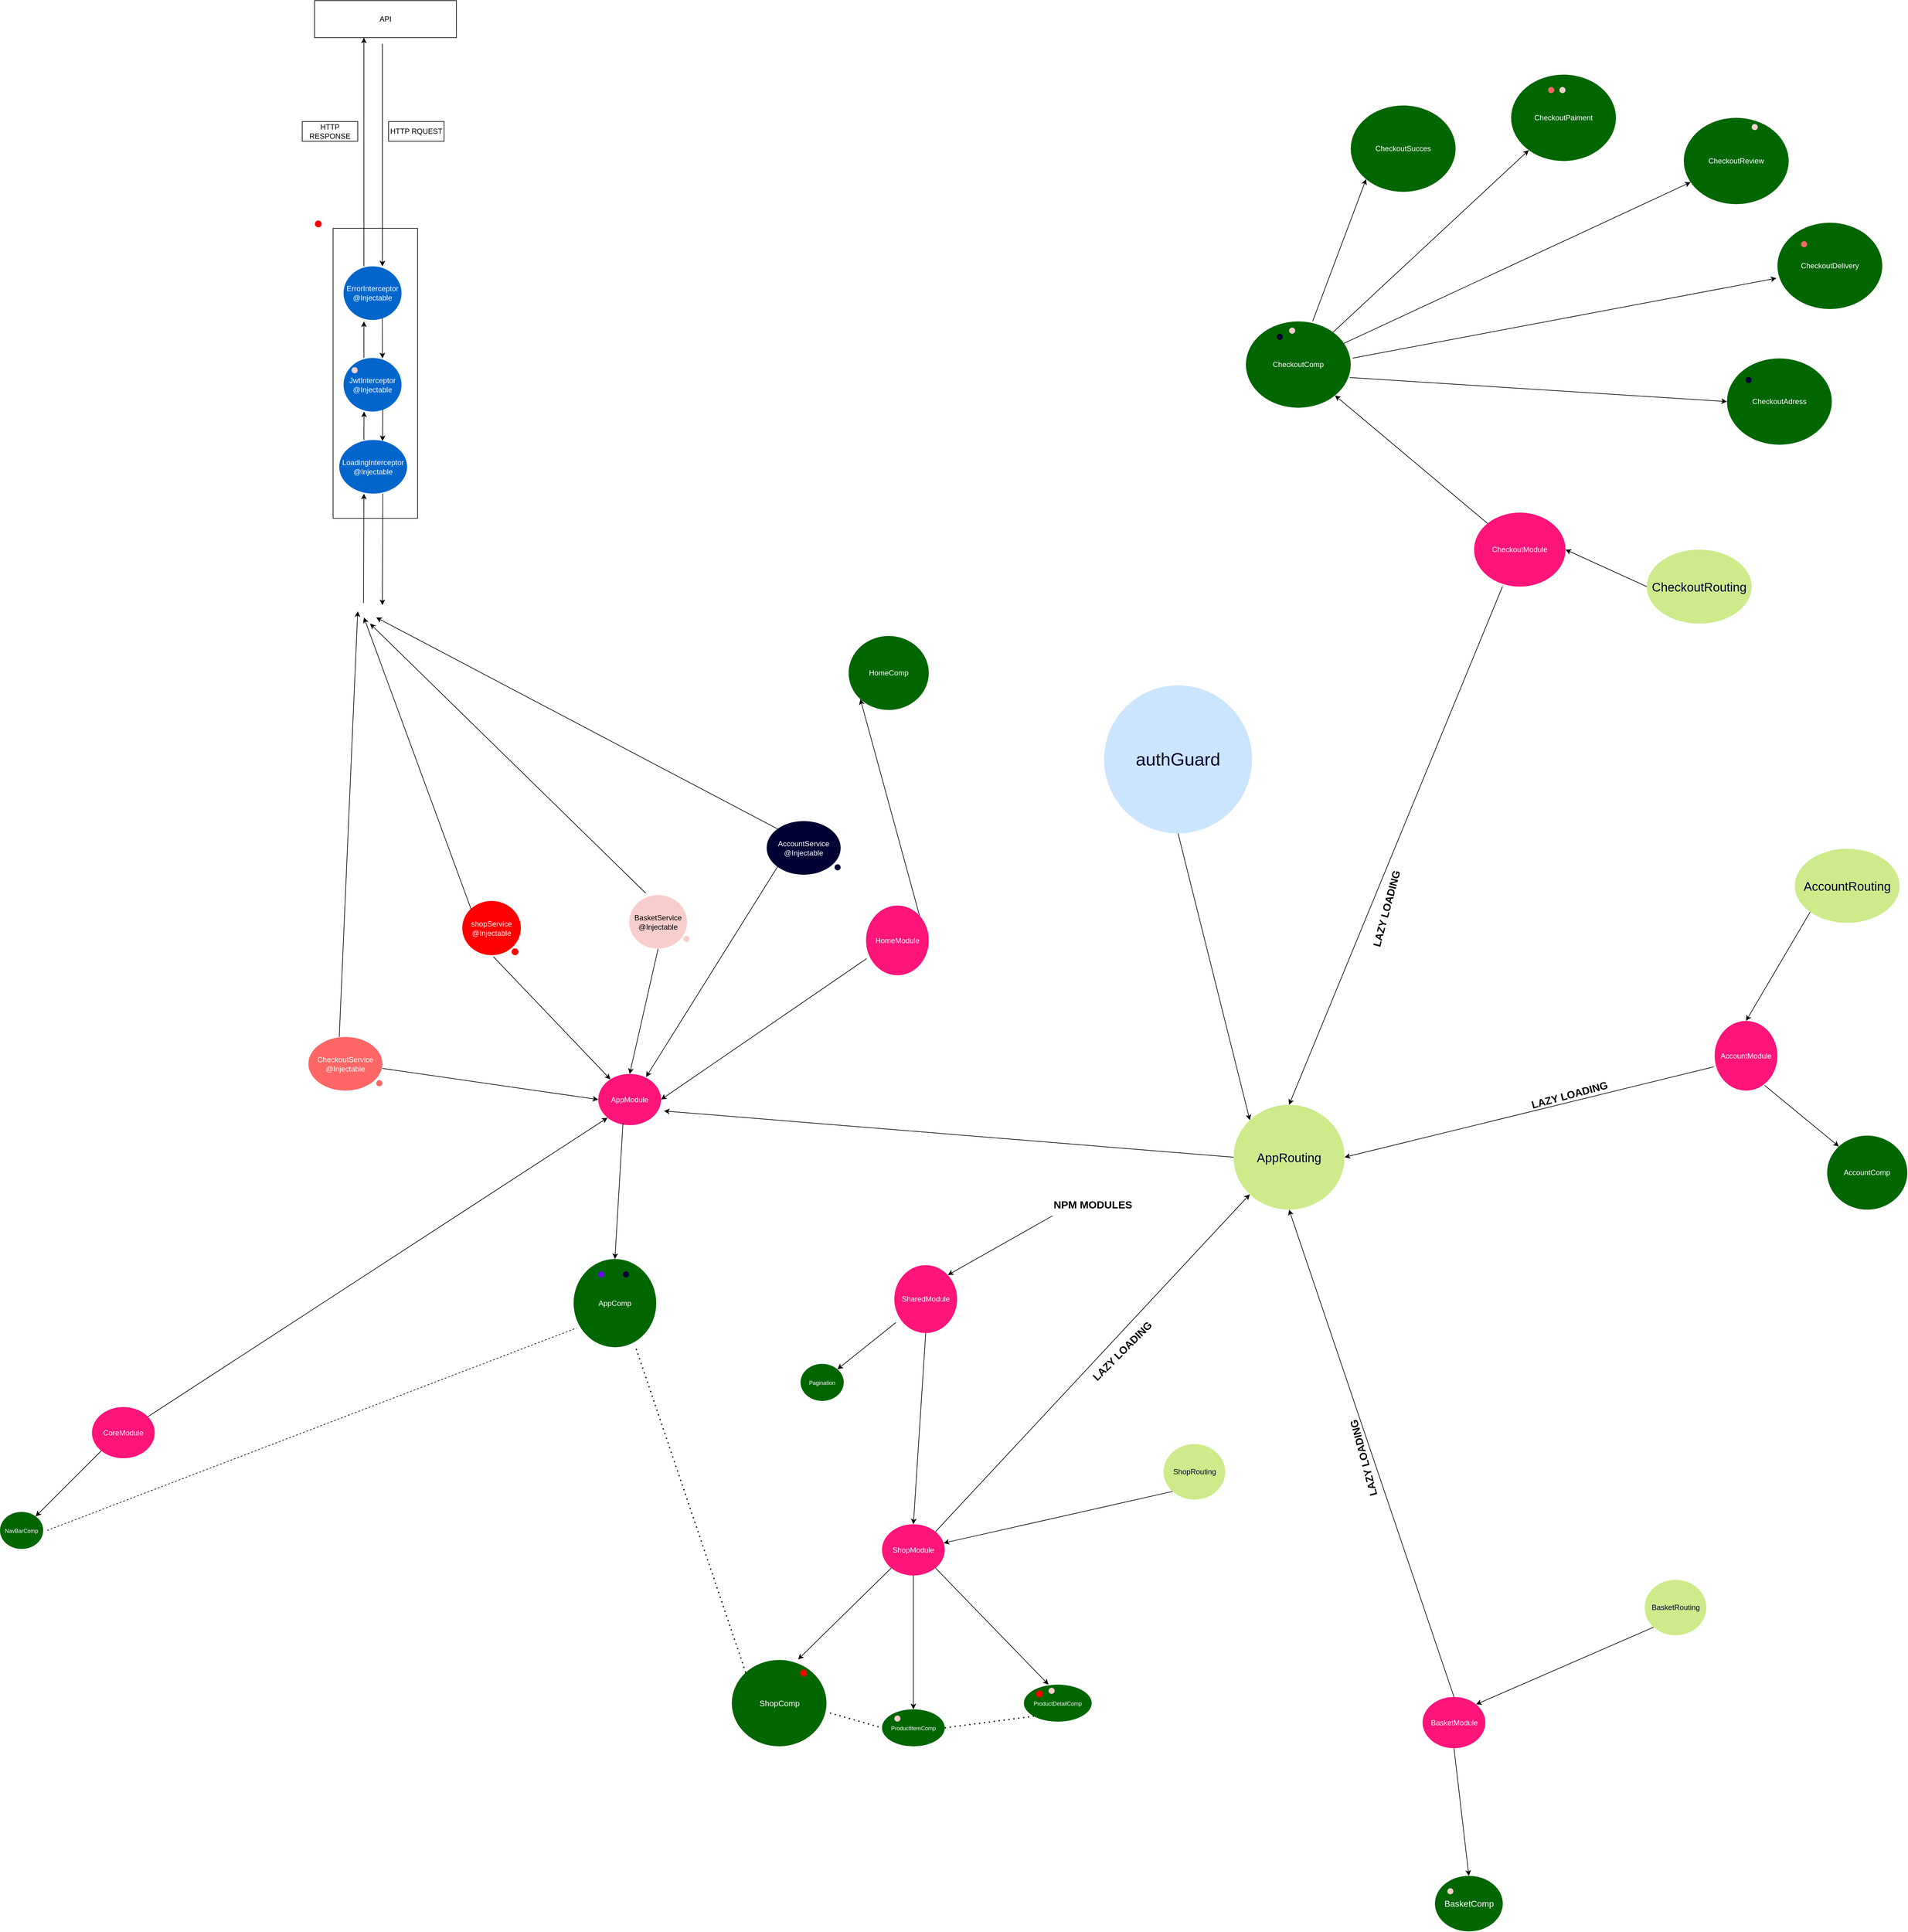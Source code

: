 <mxfile version="21.6.1" type="device">
  <diagram name="Page-1" id="SDdgka3PywcGcHc0HapG">
    <mxGraphModel dx="1562" dy="3335" grid="1" gridSize="10" guides="1" tooltips="1" connect="1" arrows="1" fold="1" page="1" pageScale="1" pageWidth="3300" pageHeight="2339" math="0" shadow="0">
      <root>
        <mxCell id="0" />
        <mxCell id="1" parent="0" />
        <mxCell id="ygaznnOEHfR-HtzNeFVF-93" value="" style="rounded=0;whiteSpace=wrap;html=1;" parent="1" vertex="1">
          <mxGeometry x="610" y="-1660.8" width="137" height="470" as="geometry" />
        </mxCell>
        <mxCell id="ygaznnOEHfR-HtzNeFVF-89" value="&lt;font color=&quot;#ffffff&quot;&gt;JwtInterceptor&lt;br&gt;@Injectable&lt;/font&gt;" style="ellipse;whiteSpace=wrap;html=1;fillColor=#0066CC;strokeColor=none;gradientColor=none;" parent="1" vertex="1">
          <mxGeometry x="627" y="-1450.8" width="94" height="87" as="geometry" />
        </mxCell>
        <mxCell id="ygaznnOEHfR-HtzNeFVF-91" value="&lt;font color=&quot;#ffffff&quot;&gt;LoadingInterceptor&lt;br&gt;@Injectable&lt;/font&gt;" style="ellipse;whiteSpace=wrap;html=1;fillColor=#0066CC;strokeColor=none;gradientColor=none;" parent="1" vertex="1">
          <mxGeometry x="620" y="-1317.8" width="110" height="87" as="geometry" />
        </mxCell>
        <mxCell id="ygaznnOEHfR-HtzNeFVF-92" value="&lt;font color=&quot;#ffffff&quot;&gt;ErrorInterceptor&lt;br&gt;@Injectable&lt;/font&gt;" style="ellipse;whiteSpace=wrap;html=1;fillColor=#0066CC;strokeColor=none;gradientColor=none;" parent="1" vertex="1">
          <mxGeometry x="627" y="-1599.3" width="94" height="87" as="geometry" />
        </mxCell>
        <mxCell id="ygaznnOEHfR-HtzNeFVF-96" value="" style="ellipse;whiteSpace=wrap;html=1;fillColor=#FF0000;strokeColor=#FF0000;gradientColor=none;" parent="1" vertex="1">
          <mxGeometry x="581" y="-1673" width="10" height="10" as="geometry" />
        </mxCell>
        <mxCell id="ygaznnOEHfR-HtzNeFVF-97" value="" style="ellipse;whiteSpace=wrap;html=1;fillColor=#f8cecc;strokeColor=none;" parent="1" vertex="1">
          <mxGeometry x="640" y="-1435.8" width="10" height="10" as="geometry" />
        </mxCell>
        <mxCell id="ygaznnOEHfR-HtzNeFVF-117" value="" style="endArrow=classic;html=1;rounded=0;" parent="1" edge="1">
          <mxGeometry width="50" height="50" relative="1" as="geometry">
            <mxPoint x="690" y="-1960" as="sourcePoint" />
            <mxPoint x="690" y="-1599.3" as="targetPoint" />
          </mxGeometry>
        </mxCell>
        <mxCell id="ygaznnOEHfR-HtzNeFVF-118" value="" style="endArrow=classic;html=1;rounded=0;" parent="1" edge="1">
          <mxGeometry width="50" height="50" relative="1" as="geometry">
            <mxPoint x="660" y="-1599.3" as="sourcePoint" />
            <mxPoint x="660" y="-1970" as="targetPoint" />
          </mxGeometry>
        </mxCell>
        <mxCell id="ygaznnOEHfR-HtzNeFVF-119" value="" style="endArrow=classic;html=1;rounded=0;exitX=0.699;exitY=0.957;exitDx=0;exitDy=0;exitPerimeter=0;" parent="1" edge="1">
          <mxGeometry width="50" height="50" relative="1" as="geometry">
            <mxPoint x="689.706" y="-1516.041" as="sourcePoint" />
            <mxPoint x="690" y="-1450" as="targetPoint" />
          </mxGeometry>
        </mxCell>
        <mxCell id="ygaznnOEHfR-HtzNeFVF-120" value="" style="endArrow=classic;html=1;rounded=0;exitX=0.677;exitY=0.944;exitDx=0;exitDy=0;exitPerimeter=0;" parent="1" source="ygaznnOEHfR-HtzNeFVF-89" edge="1">
          <mxGeometry width="50" height="50" relative="1" as="geometry">
            <mxPoint x="690" y="-1360" as="sourcePoint" />
            <mxPoint x="690.29" y="-1315.96" as="targetPoint" />
          </mxGeometry>
        </mxCell>
        <mxCell id="ygaznnOEHfR-HtzNeFVF-121" value="" style="endArrow=classic;html=1;rounded=0;exitX=0.677;exitY=0.944;exitDx=0;exitDy=0;exitPerimeter=0;entryX=0.565;entryY=0;entryDx=0;entryDy=0;entryPerimeter=0;" parent="1" edge="1">
          <mxGeometry width="50" height="50" relative="1" as="geometry">
            <mxPoint x="690.71" y="-1230.8" as="sourcePoint" />
            <mxPoint x="689.95" y="-1050" as="targetPoint" />
          </mxGeometry>
        </mxCell>
        <mxCell id="ygaznnOEHfR-HtzNeFVF-122" value="" style="endArrow=classic;html=1;rounded=0;" parent="1" edge="1">
          <mxGeometry width="50" height="50" relative="1" as="geometry">
            <mxPoint x="660" y="-1317.8" as="sourcePoint" />
            <mxPoint x="660.29" y="-1363.76" as="targetPoint" />
            <Array as="points">
              <mxPoint x="660" y="-1337.8" />
            </Array>
          </mxGeometry>
        </mxCell>
        <mxCell id="ygaznnOEHfR-HtzNeFVF-123" value="" style="endArrow=classic;html=1;rounded=0;entryX=0.365;entryY=0.321;entryDx=0;entryDy=0;entryPerimeter=0;" parent="1" target="ygaznnOEHfR-HtzNeFVF-93" edge="1">
          <mxGeometry width="50" height="50" relative="1" as="geometry">
            <mxPoint x="660" y="-1450.8" as="sourcePoint" />
            <mxPoint x="660" y="-1478.56" as="targetPoint" />
          </mxGeometry>
        </mxCell>
        <mxCell id="ygaznnOEHfR-HtzNeFVF-124" value="" style="endArrow=classic;html=1;rounded=0;exitX=0.432;exitY=-0.056;exitDx=0;exitDy=0;exitPerimeter=0;" parent="1" edge="1">
          <mxGeometry width="50" height="50" relative="1" as="geometry">
            <mxPoint x="659.36" y="-1053.36" as="sourcePoint" />
            <mxPoint x="660" y="-1230.8" as="targetPoint" />
            <Array as="points">
              <mxPoint x="660" y="-1230.64" />
            </Array>
          </mxGeometry>
        </mxCell>
        <mxCell id="ygaznnOEHfR-HtzNeFVF-129" value="HTTP RQUEST" style="rounded=0;whiteSpace=wrap;html=1;rotation=0;" parent="1" vertex="1">
          <mxGeometry x="700" y="-1834" width="90" height="32" as="geometry" />
        </mxCell>
        <mxCell id="ygaznnOEHfR-HtzNeFVF-130" value="HTTP RESPONSE" style="rounded=0;whiteSpace=wrap;html=1;rotation=0;" parent="1" vertex="1">
          <mxGeometry x="560" y="-1834" width="90" height="32" as="geometry" />
        </mxCell>
        <mxCell id="DbbGgFG4due0TOQ9oqKJ-16" value="&lt;font color=&quot;#ffffff&quot; style=&quot;&quot;&gt;&lt;font style=&quot;font-size: 13px;&quot;&gt;ShopComp&lt;/font&gt;&lt;br&gt;&lt;/font&gt;" style="ellipse;whiteSpace=wrap;html=1;gradientColor=none;fillColor=#006600;strokeColor=none;" vertex="1" parent="1">
          <mxGeometry x="1256.5" y="660" width="153.5" height="140" as="geometry" />
        </mxCell>
        <mxCell id="ygaznnOEHfR-HtzNeFVF-19" value="&lt;font color=&quot;#ffffff&quot;&gt;AppModule&lt;/font&gt;" style="ellipse;whiteSpace=wrap;html=1;gradientColor=none;fillColor=#FF147A;strokeColor=none;" parent="1" vertex="1">
          <mxGeometry x="1040" y="-290" width="101.78" height="83" as="geometry" />
        </mxCell>
        <mxCell id="DbbGgFG4due0TOQ9oqKJ-1" value="&lt;font color=&quot;#ffffff&quot;&gt;CoreModule&lt;/font&gt;" style="ellipse;whiteSpace=wrap;html=1;gradientColor=none;fillColor=#FF147A;strokeColor=none;" vertex="1" parent="1">
          <mxGeometry x="219.11" y="250" width="101.78" height="83" as="geometry" />
        </mxCell>
        <mxCell id="DbbGgFG4due0TOQ9oqKJ-2" value="&lt;font color=&quot;#ffffff&quot;&gt;ShopModule&lt;/font&gt;" style="ellipse;whiteSpace=wrap;html=1;gradientColor=none;fillColor=#FF147A;strokeColor=none;" vertex="1" parent="1">
          <mxGeometry x="1500" y="440" width="101.78" height="83" as="geometry" />
        </mxCell>
        <mxCell id="DbbGgFG4due0TOQ9oqKJ-7" value="&lt;font color=&quot;#ffffff&quot; style=&quot;&quot;&gt;&lt;font style=&quot;font-size: 9px;&quot;&gt;NavBarComp&lt;/font&gt;&lt;br&gt;&lt;/font&gt;" style="ellipse;whiteSpace=wrap;html=1;gradientColor=none;fillColor=#006600;strokeColor=none;" vertex="1" parent="1">
          <mxGeometry x="70" y="420" width="70" height="60" as="geometry" />
        </mxCell>
        <mxCell id="DbbGgFG4due0TOQ9oqKJ-8" value="" style="endArrow=classic;html=1;rounded=0;exitX=0;exitY=1;exitDx=0;exitDy=0;" edge="1" parent="1" source="DbbGgFG4due0TOQ9oqKJ-1" target="DbbGgFG4due0TOQ9oqKJ-7">
          <mxGeometry width="50" height="50" relative="1" as="geometry">
            <mxPoint x="230" y="470" as="sourcePoint" />
            <mxPoint x="280" y="420" as="targetPoint" />
          </mxGeometry>
        </mxCell>
        <mxCell id="DbbGgFG4due0TOQ9oqKJ-9" value="" style="endArrow=classic;html=1;rounded=0;entryX=0;entryY=1;entryDx=0;entryDy=0;" edge="1" parent="1" source="DbbGgFG4due0TOQ9oqKJ-1" target="ygaznnOEHfR-HtzNeFVF-19">
          <mxGeometry width="50" height="50" relative="1" as="geometry">
            <mxPoint x="580" y="-40" as="sourcePoint" />
            <mxPoint x="530" y="10" as="targetPoint" />
          </mxGeometry>
        </mxCell>
        <mxCell id="DbbGgFG4due0TOQ9oqKJ-10" value="&lt;font color=&quot;#ffffff&quot;&gt;shopService&lt;br&gt;@Injectable&lt;/font&gt;" style="ellipse;whiteSpace=wrap;html=1;fillColor=#FF0000;strokeColor=#FF0000;gradientColor=none;" vertex="1" parent="1">
          <mxGeometry x="820" y="-570" width="94" height="87" as="geometry" />
        </mxCell>
        <mxCell id="DbbGgFG4due0TOQ9oqKJ-11" value="" style="ellipse;whiteSpace=wrap;html=1;fillColor=#FF0000;strokeColor=#FF0000;gradientColor=none;" vertex="1" parent="1">
          <mxGeometry x="900" y="-493" width="10" height="10" as="geometry" />
        </mxCell>
        <mxCell id="DbbGgFG4due0TOQ9oqKJ-12" value="" style="endArrow=classic;html=1;rounded=0;" edge="1" parent="1" target="ygaznnOEHfR-HtzNeFVF-19">
          <mxGeometry width="50" height="50" relative="1" as="geometry">
            <mxPoint x="870" y="-480" as="sourcePoint" />
            <mxPoint x="1190" y="-360" as="targetPoint" />
          </mxGeometry>
        </mxCell>
        <mxCell id="DbbGgFG4due0TOQ9oqKJ-13" value="&lt;font color=&quot;#000033&quot;&gt;ShopRouting&lt;/font&gt;" style="ellipse;whiteSpace=wrap;html=1;fillColor=#cdeb8b;strokeColor=none;" vertex="1" parent="1">
          <mxGeometry x="1956.5" y="310" width="100" height="90" as="geometry" />
        </mxCell>
        <mxCell id="DbbGgFG4due0TOQ9oqKJ-14" value="" style="endArrow=classic;html=1;rounded=0;exitX=0;exitY=1;exitDx=0;exitDy=0;" edge="1" parent="1" source="DbbGgFG4due0TOQ9oqKJ-13" target="DbbGgFG4due0TOQ9oqKJ-2">
          <mxGeometry width="50" height="50" relative="1" as="geometry">
            <mxPoint x="1460" y="230" as="sourcePoint" />
            <mxPoint x="1510" y="180" as="targetPoint" />
          </mxGeometry>
        </mxCell>
        <mxCell id="DbbGgFG4due0TOQ9oqKJ-15" value="" style="ellipse;whiteSpace=wrap;html=1;fillColor=#FF0000;strokeColor=#FF0000;gradientColor=none;" vertex="1" parent="1">
          <mxGeometry x="1368" y="676" width="10" height="10" as="geometry" />
        </mxCell>
        <mxCell id="DbbGgFG4due0TOQ9oqKJ-17" value="" style="endArrow=classic;html=1;rounded=0;exitX=0;exitY=1;exitDx=0;exitDy=0;entryX=0.7;entryY=-0.006;entryDx=0;entryDy=0;entryPerimeter=0;" edge="1" parent="1" source="DbbGgFG4due0TOQ9oqKJ-2" target="DbbGgFG4due0TOQ9oqKJ-16">
          <mxGeometry width="50" height="50" relative="1" as="geometry">
            <mxPoint x="1520" y="610" as="sourcePoint" />
            <mxPoint x="1570" y="560" as="targetPoint" />
          </mxGeometry>
        </mxCell>
        <mxCell id="DbbGgFG4due0TOQ9oqKJ-18" value="&lt;font color=&quot;#ffffff&quot; style=&quot;&quot;&gt;&lt;font style=&quot;font-size: 9px;&quot;&gt;ProductItemComp&lt;/font&gt;&lt;br&gt;&lt;/font&gt;" style="ellipse;whiteSpace=wrap;html=1;gradientColor=none;fillColor=#006600;strokeColor=none;" vertex="1" parent="1">
          <mxGeometry x="1500" y="740" width="101.78" height="60" as="geometry" />
        </mxCell>
        <mxCell id="DbbGgFG4due0TOQ9oqKJ-19" value="&lt;font color=&quot;#ffffff&quot; style=&quot;&quot;&gt;&lt;font style=&quot;font-size: 9px;&quot;&gt;ProductDetailComp&lt;/font&gt;&lt;br&gt;&lt;/font&gt;" style="ellipse;whiteSpace=wrap;html=1;gradientColor=none;fillColor=#006600;strokeColor=none;" vertex="1" parent="1">
          <mxGeometry x="1730" y="700" width="110" height="60" as="geometry" />
        </mxCell>
        <mxCell id="DbbGgFG4due0TOQ9oqKJ-20" value="" style="endArrow=classic;html=1;rounded=0;exitX=0.5;exitY=1;exitDx=0;exitDy=0;entryX=0.5;entryY=0;entryDx=0;entryDy=0;" edge="1" parent="1" source="DbbGgFG4due0TOQ9oqKJ-2" target="DbbGgFG4due0TOQ9oqKJ-18">
          <mxGeometry width="50" height="50" relative="1" as="geometry">
            <mxPoint x="1525" y="521" as="sourcePoint" />
            <mxPoint x="1399" y="670" as="targetPoint" />
          </mxGeometry>
        </mxCell>
        <mxCell id="DbbGgFG4due0TOQ9oqKJ-21" value="" style="endArrow=classic;html=1;rounded=0;exitX=1;exitY=1;exitDx=0;exitDy=0;entryX=0.7;entryY=-0.006;entryDx=0;entryDy=0;entryPerimeter=0;" edge="1" parent="1" source="DbbGgFG4due0TOQ9oqKJ-2">
          <mxGeometry width="50" height="50" relative="1" as="geometry">
            <mxPoint x="1896" y="551" as="sourcePoint" />
            <mxPoint x="1770" y="700" as="targetPoint" />
          </mxGeometry>
        </mxCell>
        <mxCell id="DbbGgFG4due0TOQ9oqKJ-24" value="BasketService&lt;br&gt;@Injectable" style="ellipse;whiteSpace=wrap;html=1;fillColor=#f8cecc;strokeColor=none;" vertex="1" parent="1">
          <mxGeometry x="1090" y="-580" width="94" height="87" as="geometry" />
        </mxCell>
        <mxCell id="DbbGgFG4due0TOQ9oqKJ-25" value="" style="ellipse;whiteSpace=wrap;html=1;fillColor=#f8cecc;strokeColor=none;" vertex="1" parent="1">
          <mxGeometry x="1178" y="-514" width="10" height="10" as="geometry" />
        </mxCell>
        <mxCell id="DbbGgFG4due0TOQ9oqKJ-26" value="" style="endArrow=classic;html=1;rounded=0;entryX=0.5;entryY=0;entryDx=0;entryDy=0;exitX=0.5;exitY=1;exitDx=0;exitDy=0;" edge="1" parent="1" source="DbbGgFG4due0TOQ9oqKJ-24" target="ygaznnOEHfR-HtzNeFVF-19">
          <mxGeometry width="50" height="50" relative="1" as="geometry">
            <mxPoint x="940" y="-600" as="sourcePoint" />
            <mxPoint x="990" y="-650" as="targetPoint" />
          </mxGeometry>
        </mxCell>
        <mxCell id="DbbGgFG4due0TOQ9oqKJ-27" value="" style="ellipse;whiteSpace=wrap;html=1;fillColor=#f8cecc;strokeColor=none;" vertex="1" parent="1">
          <mxGeometry x="1520" y="750" width="10" height="10" as="geometry" />
        </mxCell>
        <mxCell id="DbbGgFG4due0TOQ9oqKJ-28" value="" style="ellipse;whiteSpace=wrap;html=1;fillColor=#FF0000;strokeColor=#FF0000;gradientColor=none;" vertex="1" parent="1">
          <mxGeometry x="1750" y="710" width="10" height="10" as="geometry" />
        </mxCell>
        <mxCell id="DbbGgFG4due0TOQ9oqKJ-29" value="" style="ellipse;whiteSpace=wrap;html=1;fillColor=#f8cecc;strokeColor=none;" vertex="1" parent="1">
          <mxGeometry x="1770" y="705" width="10" height="10" as="geometry" />
        </mxCell>
        <mxCell id="DbbGgFG4due0TOQ9oqKJ-30" value="&lt;font color=&quot;#ffffff&quot; style=&quot;font-size: 12px;&quot;&gt;AppComp&lt;/font&gt;" style="ellipse;whiteSpace=wrap;html=1;gradientColor=none;fillColor=#006600;strokeColor=none;" vertex="1" parent="1">
          <mxGeometry x="1000" y="10" width="134" height="143" as="geometry" />
        </mxCell>
        <mxCell id="DbbGgFG4due0TOQ9oqKJ-31" value="" style="endArrow=classic;html=1;rounded=0;entryX=0.5;entryY=0;entryDx=0;entryDy=0;exitX=0.393;exitY=0.964;exitDx=0;exitDy=0;exitPerimeter=0;" edge="1" parent="1" source="ygaznnOEHfR-HtzNeFVF-19" target="DbbGgFG4due0TOQ9oqKJ-30">
          <mxGeometry width="50" height="50" relative="1" as="geometry">
            <mxPoint x="820" y="-20" as="sourcePoint" />
            <mxPoint x="870" y="-70" as="targetPoint" />
          </mxGeometry>
        </mxCell>
        <mxCell id="DbbGgFG4due0TOQ9oqKJ-34" value="" style="ellipse;whiteSpace=wrap;html=1;fillColor=#6a00ff;strokeColor=none;fontColor=#ffffff;" vertex="1" parent="1">
          <mxGeometry x="1040" y="30" width="10" height="10" as="geometry" />
        </mxCell>
        <mxCell id="DbbGgFG4due0TOQ9oqKJ-37" value="&lt;font color=&quot;#ffffff&quot;&gt;SharedModule&lt;/font&gt;" style="ellipse;whiteSpace=wrap;html=1;gradientColor=none;fillColor=#FF147A;strokeColor=none;" vertex="1" parent="1">
          <mxGeometry x="1520" y="20" width="101.78" height="110" as="geometry" />
        </mxCell>
        <mxCell id="DbbGgFG4due0TOQ9oqKJ-38" value="&lt;font color=&quot;#ffffff&quot; style=&quot;&quot;&gt;&lt;font style=&quot;font-size: 9px;&quot;&gt;Pagination&lt;/font&gt;&lt;br&gt;&lt;/font&gt;" style="ellipse;whiteSpace=wrap;html=1;gradientColor=none;fillColor=#006600;strokeColor=none;" vertex="1" parent="1">
          <mxGeometry x="1368" y="180" width="70" height="60" as="geometry" />
        </mxCell>
        <mxCell id="DbbGgFG4due0TOQ9oqKJ-39" value="" style="endArrow=classic;html=1;rounded=0;entryX=1;entryY=0;entryDx=0;entryDy=0;exitX=0.025;exitY=0.845;exitDx=0;exitDy=0;exitPerimeter=0;" edge="1" parent="1" source="DbbGgFG4due0TOQ9oqKJ-37" target="DbbGgFG4due0TOQ9oqKJ-38">
          <mxGeometry width="50" height="50" relative="1" as="geometry">
            <mxPoint x="1626.5" y="80" as="sourcePoint" />
            <mxPoint x="1846.5" y="150" as="targetPoint" />
          </mxGeometry>
        </mxCell>
        <mxCell id="DbbGgFG4due0TOQ9oqKJ-40" value="" style="endArrow=classic;html=1;rounded=0;exitX=0.5;exitY=1;exitDx=0;exitDy=0;entryX=0.5;entryY=0;entryDx=0;entryDy=0;" edge="1" parent="1" source="DbbGgFG4due0TOQ9oqKJ-37" target="DbbGgFG4due0TOQ9oqKJ-2">
          <mxGeometry width="50" height="50" relative="1" as="geometry">
            <mxPoint x="860" y="570" as="sourcePoint" />
            <mxPoint x="1676.5" y="210" as="targetPoint" />
          </mxGeometry>
        </mxCell>
        <mxCell id="DbbGgFG4due0TOQ9oqKJ-42" value="&lt;b&gt;&lt;font style=&quot;font-size: 17px;&quot;&gt;NPM MODULES&lt;/font&gt;&lt;/b&gt;" style="text;html=1;strokeColor=none;fillColor=none;align=center;verticalAlign=middle;whiteSpace=wrap;rounded=0;" vertex="1" parent="1">
          <mxGeometry x="1776.5" y="-100" width="130" height="45" as="geometry" />
        </mxCell>
        <mxCell id="DbbGgFG4due0TOQ9oqKJ-43" value="" style="endArrow=classic;html=1;rounded=0;entryX=1;entryY=0;entryDx=0;entryDy=0;" edge="1" parent="1" target="DbbGgFG4due0TOQ9oqKJ-37">
          <mxGeometry width="50" height="50" relative="1" as="geometry">
            <mxPoint x="1776.5" y="-60" as="sourcePoint" />
            <mxPoint x="660" y="500" as="targetPoint" />
          </mxGeometry>
        </mxCell>
        <mxCell id="DbbGgFG4due0TOQ9oqKJ-46" value="&lt;font color=&quot;#ffffff&quot;&gt;HomeModule&lt;/font&gt;" style="ellipse;whiteSpace=wrap;html=1;gradientColor=none;fillColor=#FF147A;strokeColor=none;" vertex="1" parent="1">
          <mxGeometry x="1474.11" y="-563" width="101.78" height="113" as="geometry" />
        </mxCell>
        <mxCell id="DbbGgFG4due0TOQ9oqKJ-47" value="&lt;font color=&quot;#ffffff&quot; style=&quot;font-size: 12px;&quot;&gt;HomeComp&lt;/font&gt;" style="ellipse;whiteSpace=wrap;html=1;gradientColor=none;fillColor=#006600;strokeColor=none;" vertex="1" parent="1">
          <mxGeometry x="1445.89" y="-1000" width="130" height="120" as="geometry" />
        </mxCell>
        <mxCell id="DbbGgFG4due0TOQ9oqKJ-48" value="" style="endArrow=classic;html=1;rounded=0;exitX=1;exitY=0;exitDx=0;exitDy=0;entryX=0;entryY=1;entryDx=0;entryDy=0;" edge="1" parent="1" source="DbbGgFG4due0TOQ9oqKJ-46" target="DbbGgFG4due0TOQ9oqKJ-47">
          <mxGeometry width="50" height="50" relative="1" as="geometry">
            <mxPoint x="2216.5" y="-90" as="sourcePoint" />
            <mxPoint x="2266.5" y="-140" as="targetPoint" />
          </mxGeometry>
        </mxCell>
        <mxCell id="DbbGgFG4due0TOQ9oqKJ-49" value="" style="endArrow=classic;html=1;rounded=0;exitX=0.01;exitY=0.761;exitDx=0;exitDy=0;entryX=1;entryY=0.5;entryDx=0;entryDy=0;exitPerimeter=0;" edge="1" parent="1" source="DbbGgFG4due0TOQ9oqKJ-46" target="ygaznnOEHfR-HtzNeFVF-19">
          <mxGeometry width="50" height="50" relative="1" as="geometry">
            <mxPoint x="1766.5" y="-270" as="sourcePoint" />
            <mxPoint x="1586.5" y="-90" as="targetPoint" />
          </mxGeometry>
        </mxCell>
        <mxCell id="DbbGgFG4due0TOQ9oqKJ-51" value="&lt;font style=&quot;font-size: 20px;&quot; color=&quot;#000033&quot;&gt;AppRouting&lt;/font&gt;" style="ellipse;whiteSpace=wrap;html=1;fillColor=#cdeb8b;strokeColor=none;" vertex="1" parent="1">
          <mxGeometry x="2070" y="-240" width="180" height="170" as="geometry" />
        </mxCell>
        <mxCell id="DbbGgFG4due0TOQ9oqKJ-52" value="" style="endArrow=classic;html=1;rounded=0;exitX=0;exitY=0.5;exitDx=0;exitDy=0;" edge="1" parent="1" source="DbbGgFG4due0TOQ9oqKJ-51">
          <mxGeometry width="50" height="50" relative="1" as="geometry">
            <mxPoint x="566.5" y="-580" as="sourcePoint" />
            <mxPoint x="1146.5" y="-230" as="targetPoint" />
          </mxGeometry>
        </mxCell>
        <mxCell id="DbbGgFG4due0TOQ9oqKJ-53" value="" style="endArrow=none;dashed=1;html=1;rounded=0;entryX=0.034;entryY=0.783;entryDx=0;entryDy=0;entryPerimeter=0;" edge="1" parent="1" target="DbbGgFG4due0TOQ9oqKJ-30">
          <mxGeometry width="50" height="50" relative="1" as="geometry">
            <mxPoint x="146.5" y="450" as="sourcePoint" />
            <mxPoint x="616.5" y="390" as="targetPoint" />
          </mxGeometry>
        </mxCell>
        <mxCell id="DbbGgFG4due0TOQ9oqKJ-54" value="" style="endArrow=none;dashed=1;html=1;dashPattern=1 3;strokeWidth=2;rounded=0;entryX=0.743;entryY=0.979;entryDx=0;entryDy=0;entryPerimeter=0;exitX=0;exitY=0;exitDx=0;exitDy=0;" edge="1" parent="1" source="DbbGgFG4due0TOQ9oqKJ-16" target="DbbGgFG4due0TOQ9oqKJ-30">
          <mxGeometry width="50" height="50" relative="1" as="geometry">
            <mxPoint x="1296.5" y="480" as="sourcePoint" />
            <mxPoint x="1346.5" y="430" as="targetPoint" />
          </mxGeometry>
        </mxCell>
        <mxCell id="DbbGgFG4due0TOQ9oqKJ-56" value="" style="endArrow=none;dashed=1;html=1;dashPattern=1 3;strokeWidth=2;rounded=0;exitX=1.036;exitY=0.614;exitDx=0;exitDy=0;exitPerimeter=0;entryX=0;entryY=0.5;entryDx=0;entryDy=0;" edge="1" parent="1" source="DbbGgFG4due0TOQ9oqKJ-16" target="DbbGgFG4due0TOQ9oqKJ-18">
          <mxGeometry width="50" height="50" relative="1" as="geometry">
            <mxPoint x="1416.5" y="470" as="sourcePoint" />
            <mxPoint x="1466.5" y="420" as="targetPoint" />
          </mxGeometry>
        </mxCell>
        <mxCell id="DbbGgFG4due0TOQ9oqKJ-57" value="" style="endArrow=none;dashed=1;html=1;dashPattern=1 3;strokeWidth=2;rounded=0;entryX=0;entryY=1;entryDx=0;entryDy=0;exitX=1;exitY=0.5;exitDx=0;exitDy=0;" edge="1" parent="1" source="DbbGgFG4due0TOQ9oqKJ-18" target="DbbGgFG4due0TOQ9oqKJ-19">
          <mxGeometry width="50" height="50" relative="1" as="geometry">
            <mxPoint x="1576.5" y="860" as="sourcePoint" />
            <mxPoint x="1510.5" y="780" as="targetPoint" />
          </mxGeometry>
        </mxCell>
        <mxCell id="DbbGgFG4due0TOQ9oqKJ-58" value="" style="endArrow=classic;html=1;rounded=0;entryX=0;entryY=1;entryDx=0;entryDy=0;exitX=1;exitY=0;exitDx=0;exitDy=0;" edge="1" parent="1" source="DbbGgFG4due0TOQ9oqKJ-2" target="DbbGgFG4due0TOQ9oqKJ-51">
          <mxGeometry width="50" height="50" relative="1" as="geometry">
            <mxPoint x="1606.5" y="170" as="sourcePoint" />
            <mxPoint x="1656.5" y="120" as="targetPoint" />
          </mxGeometry>
        </mxCell>
        <mxCell id="DbbGgFG4due0TOQ9oqKJ-59" value="&lt;b&gt;&lt;font style=&quot;font-size: 17px;&quot;&gt;LAZY LOADING&lt;/font&gt;&lt;/b&gt;" style="text;html=1;strokeColor=none;fillColor=none;align=center;verticalAlign=middle;whiteSpace=wrap;rounded=0;rotation=-45;" vertex="1" parent="1">
          <mxGeometry x="1825" y="137" width="130" height="45" as="geometry" />
        </mxCell>
        <mxCell id="DbbGgFG4due0TOQ9oqKJ-60" value="&lt;font color=&quot;#ffffff&quot;&gt;BasketModule&lt;/font&gt;" style="ellipse;whiteSpace=wrap;html=1;gradientColor=none;fillColor=#FF147A;strokeColor=none;" vertex="1" parent="1">
          <mxGeometry x="2376.5" y="720" width="101.78" height="83" as="geometry" />
        </mxCell>
        <mxCell id="DbbGgFG4due0TOQ9oqKJ-61" value="&lt;font color=&quot;#000033&quot;&gt;BasketRouting&lt;/font&gt;" style="ellipse;whiteSpace=wrap;html=1;fillColor=#cdeb8b;strokeColor=none;" vertex="1" parent="1">
          <mxGeometry x="2736.5" y="530" width="100" height="90" as="geometry" />
        </mxCell>
        <mxCell id="DbbGgFG4due0TOQ9oqKJ-63" value="" style="endArrow=classic;html=1;rounded=0;entryX=1;entryY=0;entryDx=0;entryDy=0;exitX=0;exitY=1;exitDx=0;exitDy=0;" edge="1" parent="1" source="DbbGgFG4due0TOQ9oqKJ-61" target="DbbGgFG4due0TOQ9oqKJ-60">
          <mxGeometry width="50" height="50" relative="1" as="geometry">
            <mxPoint x="2056.5" y="480" as="sourcePoint" />
            <mxPoint x="2106.5" y="430" as="targetPoint" />
          </mxGeometry>
        </mxCell>
        <mxCell id="DbbGgFG4due0TOQ9oqKJ-64" value="" style="endArrow=classic;html=1;rounded=0;entryX=0.5;entryY=1;entryDx=0;entryDy=0;exitX=0.5;exitY=0;exitDx=0;exitDy=0;" edge="1" parent="1" source="DbbGgFG4due0TOQ9oqKJ-60" target="DbbGgFG4due0TOQ9oqKJ-51">
          <mxGeometry width="50" height="50" relative="1" as="geometry">
            <mxPoint x="2056.5" y="480" as="sourcePoint" />
            <mxPoint x="2106.5" y="430" as="targetPoint" />
          </mxGeometry>
        </mxCell>
        <mxCell id="DbbGgFG4due0TOQ9oqKJ-65" value="&lt;b&gt;&lt;font style=&quot;font-size: 17px;&quot;&gt;LAZY LOADING&lt;/font&gt;&lt;/b&gt;" style="text;html=1;strokeColor=none;fillColor=none;align=center;verticalAlign=middle;whiteSpace=wrap;rounded=0;rotation=-105;" vertex="1" parent="1">
          <mxGeometry x="2216.5" y="310" width="130" height="45" as="geometry" />
        </mxCell>
        <mxCell id="DbbGgFG4due0TOQ9oqKJ-66" value="&lt;font color=&quot;#ffffff&quot; style=&quot;&quot;&gt;&lt;font style=&quot;font-size: 14px;&quot;&gt;BasketComp&lt;/font&gt;&lt;br&gt;&lt;/font&gt;" style="ellipse;whiteSpace=wrap;html=1;gradientColor=none;fillColor=#006600;strokeColor=none;" vertex="1" parent="1">
          <mxGeometry x="2396.5" y="1010" width="110" height="90" as="geometry" />
        </mxCell>
        <mxCell id="DbbGgFG4due0TOQ9oqKJ-67" value="" style="endArrow=classic;html=1;rounded=0;exitX=0.5;exitY=1;exitDx=0;exitDy=0;entryX=0.5;entryY=0;entryDx=0;entryDy=0;" edge="1" parent="1" source="DbbGgFG4due0TOQ9oqKJ-60" target="DbbGgFG4due0TOQ9oqKJ-66">
          <mxGeometry width="50" height="50" relative="1" as="geometry">
            <mxPoint x="2436.5" y="280" as="sourcePoint" />
            <mxPoint x="2486.5" y="230" as="targetPoint" />
          </mxGeometry>
        </mxCell>
        <mxCell id="DbbGgFG4due0TOQ9oqKJ-68" value="&lt;font color=&quot;#ffffff&quot;&gt;CheckoutService&lt;br&gt;@Injectable&lt;/font&gt;" style="ellipse;whiteSpace=wrap;html=1;fillColor=#FF6666;strokeColor=none;fontColor=#ffffff;" vertex="1" parent="1">
          <mxGeometry x="570" y="-350" width="120" height="87" as="geometry" />
        </mxCell>
        <mxCell id="DbbGgFG4due0TOQ9oqKJ-69" value="" style="ellipse;whiteSpace=wrap;html=1;fillColor=#FF6666;strokeColor=none;fontColor=#ffffff;" vertex="1" parent="1">
          <mxGeometry x="680" y="-280" width="10" height="10" as="geometry" />
        </mxCell>
        <mxCell id="DbbGgFG4due0TOQ9oqKJ-70" value="" style="ellipse;whiteSpace=wrap;html=1;fillColor=#f8cecc;strokeColor=none;" vertex="1" parent="1">
          <mxGeometry x="2416.5" y="1030" width="10" height="10" as="geometry" />
        </mxCell>
        <mxCell id="DbbGgFG4due0TOQ9oqKJ-71" value="&lt;font color=&quot;#ffffff&quot;&gt;CheckoutModule&lt;/font&gt;" style="ellipse;whiteSpace=wrap;html=1;gradientColor=none;fillColor=#FF147A;strokeColor=none;" vertex="1" parent="1">
          <mxGeometry x="2460" y="-1200" width="148.28" height="120" as="geometry" />
        </mxCell>
        <mxCell id="DbbGgFG4due0TOQ9oqKJ-72" value="&lt;font color=&quot;#ffffff&quot; style=&quot;font-size: 12px;&quot;&gt;CheckoutComp&lt;/font&gt;" style="ellipse;whiteSpace=wrap;html=1;gradientColor=none;fillColor=#006600;strokeColor=none;" vertex="1" parent="1">
          <mxGeometry x="2090" y="-1510" width="170" height="140" as="geometry" />
        </mxCell>
        <mxCell id="DbbGgFG4due0TOQ9oqKJ-73" value="" style="endArrow=classic;html=1;rounded=0;entryX=0;entryY=0.5;entryDx=0;entryDy=0;" edge="1" parent="1" target="ygaznnOEHfR-HtzNeFVF-19">
          <mxGeometry width="50" height="50" relative="1" as="geometry">
            <mxPoint x="690" y="-299" as="sourcePoint" />
            <mxPoint x="880" y="-100" as="targetPoint" />
          </mxGeometry>
        </mxCell>
        <mxCell id="DbbGgFG4due0TOQ9oqKJ-74" value="" style="endArrow=classic;html=1;rounded=0;exitX=0;exitY=0;exitDx=0;exitDy=0;" edge="1" parent="1" source="DbbGgFG4due0TOQ9oqKJ-71" target="DbbGgFG4due0TOQ9oqKJ-72">
          <mxGeometry width="50" height="50" relative="1" as="geometry">
            <mxPoint x="2430" y="-1250" as="sourcePoint" />
            <mxPoint x="2480" y="-1300" as="targetPoint" />
          </mxGeometry>
        </mxCell>
        <mxCell id="DbbGgFG4due0TOQ9oqKJ-75" value="&lt;font style=&quot;font-size: 20px;&quot; color=&quot;#000033&quot;&gt;CheckoutRouting&lt;/font&gt;" style="ellipse;whiteSpace=wrap;html=1;fillColor=#cdeb8b;strokeColor=none;" vertex="1" parent="1">
          <mxGeometry x="2740" y="-1140" width="170" height="120" as="geometry" />
        </mxCell>
        <mxCell id="DbbGgFG4due0TOQ9oqKJ-76" value="" style="endArrow=classic;html=1;rounded=0;entryX=1;entryY=0.5;entryDx=0;entryDy=0;exitX=0;exitY=0.5;exitDx=0;exitDy=0;" edge="1" parent="1" source="DbbGgFG4due0TOQ9oqKJ-75" target="DbbGgFG4due0TOQ9oqKJ-71">
          <mxGeometry width="50" height="50" relative="1" as="geometry">
            <mxPoint x="2490" y="-1010" as="sourcePoint" />
            <mxPoint x="2540" y="-1060" as="targetPoint" />
          </mxGeometry>
        </mxCell>
        <mxCell id="DbbGgFG4due0TOQ9oqKJ-77" value="" style="endArrow=classic;html=1;rounded=0;entryX=0.5;entryY=0;entryDx=0;entryDy=0;exitX=0.31;exitY=1;exitDx=0;exitDy=0;exitPerimeter=0;" edge="1" parent="1" source="DbbGgFG4due0TOQ9oqKJ-71" target="DbbGgFG4due0TOQ9oqKJ-51">
          <mxGeometry width="50" height="50" relative="1" as="geometry">
            <mxPoint x="2390" y="-580" as="sourcePoint" />
            <mxPoint x="2440" y="-630" as="targetPoint" />
          </mxGeometry>
        </mxCell>
        <mxCell id="DbbGgFG4due0TOQ9oqKJ-78" value="&lt;b&gt;&lt;font style=&quot;font-size: 17px;&quot;&gt;LAZY LOADING&lt;/font&gt;&lt;/b&gt;" style="text;html=1;strokeColor=none;fillColor=none;align=center;verticalAlign=middle;whiteSpace=wrap;rounded=0;rotation=-75;" vertex="1" parent="1">
          <mxGeometry x="2253.5" y="-580" width="130" height="45" as="geometry" />
        </mxCell>
        <mxCell id="DbbGgFG4due0TOQ9oqKJ-79" value="&lt;font color=&quot;#ffffff&quot;&gt;AccountService&lt;br&gt;@Injectable&lt;/font&gt;" style="ellipse;whiteSpace=wrap;html=1;fillColor=#000033;strokeColor=none;fontColor=#ffffff;" vertex="1" parent="1">
          <mxGeometry x="1313" y="-700" width="120" height="87" as="geometry" />
        </mxCell>
        <mxCell id="DbbGgFG4due0TOQ9oqKJ-80" value="" style="ellipse;whiteSpace=wrap;html=1;fillColor=#000033;strokeColor=none;fontColor=#ffffff;" vertex="1" parent="1">
          <mxGeometry x="1423" y="-630" width="10" height="10" as="geometry" />
        </mxCell>
        <mxCell id="DbbGgFG4due0TOQ9oqKJ-81" value="" style="endArrow=classic;html=1;rounded=0;exitX=0;exitY=1;exitDx=0;exitDy=0;entryX=1;entryY=0.5;entryDx=0;entryDy=0;" edge="1" parent="1" source="DbbGgFG4due0TOQ9oqKJ-79">
          <mxGeometry width="50" height="50" relative="1" as="geometry">
            <mxPoint x="1450.5" y="-514" as="sourcePoint" />
            <mxPoint x="1117.5" y="-285" as="targetPoint" />
          </mxGeometry>
        </mxCell>
        <mxCell id="DbbGgFG4due0TOQ9oqKJ-83" value="" style="ellipse;whiteSpace=wrap;html=1;fillColor=#000033;strokeColor=none;fontColor=#ffffff;" vertex="1" parent="1">
          <mxGeometry x="1080" y="30" width="10" height="10" as="geometry" />
        </mxCell>
        <mxCell id="DbbGgFG4due0TOQ9oqKJ-84" value="&lt;font color=&quot;#ffffff&quot;&gt;AccountModule&lt;/font&gt;" style="ellipse;whiteSpace=wrap;html=1;gradientColor=none;fillColor=#FF147A;strokeColor=none;" vertex="1" parent="1">
          <mxGeometry x="2850" y="-376" width="101.78" height="113" as="geometry" />
        </mxCell>
        <mxCell id="DbbGgFG4due0TOQ9oqKJ-85" value="&lt;font color=&quot;#ffffff&quot; style=&quot;font-size: 12px;&quot;&gt;AccountComp&lt;/font&gt;" style="ellipse;whiteSpace=wrap;html=1;gradientColor=none;fillColor=#006600;strokeColor=none;" vertex="1" parent="1">
          <mxGeometry x="3032.39" y="-190" width="130" height="120" as="geometry" />
        </mxCell>
        <mxCell id="DbbGgFG4due0TOQ9oqKJ-86" value="" style="endArrow=classic;html=1;rounded=0;entryX=0;entryY=0;entryDx=0;entryDy=0;exitX=0.796;exitY=0.925;exitDx=0;exitDy=0;exitPerimeter=0;" edge="1" parent="1" source="DbbGgFG4due0TOQ9oqKJ-84" target="DbbGgFG4due0TOQ9oqKJ-85">
          <mxGeometry width="50" height="50" relative="1" as="geometry">
            <mxPoint x="2780" y="-250" as="sourcePoint" />
            <mxPoint x="3442.39" y="470" as="targetPoint" />
          </mxGeometry>
        </mxCell>
        <mxCell id="DbbGgFG4due0TOQ9oqKJ-87" value="&lt;font style=&quot;font-size: 20px;&quot; color=&quot;#000033&quot;&gt;AccountRouting&lt;/font&gt;" style="ellipse;whiteSpace=wrap;html=1;fillColor=#cdeb8b;strokeColor=none;" vertex="1" parent="1">
          <mxGeometry x="2980" y="-655" width="170" height="120" as="geometry" />
        </mxCell>
        <mxCell id="DbbGgFG4due0TOQ9oqKJ-90" value="" style="endArrow=classic;html=1;rounded=0;entryX=0.5;entryY=0;entryDx=0;entryDy=0;exitX=0;exitY=1;exitDx=0;exitDy=0;" edge="1" parent="1" source="DbbGgFG4due0TOQ9oqKJ-87" target="DbbGgFG4due0TOQ9oqKJ-84">
          <mxGeometry width="50" height="50" relative="1" as="geometry">
            <mxPoint x="2760" y="-390" as="sourcePoint" />
            <mxPoint x="2810" y="-440" as="targetPoint" />
          </mxGeometry>
        </mxCell>
        <mxCell id="DbbGgFG4due0TOQ9oqKJ-91" value="" style="endArrow=classic;html=1;rounded=0;entryX=1;entryY=0.5;entryDx=0;entryDy=0;exitX=-0.015;exitY=0.659;exitDx=0;exitDy=0;exitPerimeter=0;" edge="1" parent="1" source="DbbGgFG4due0TOQ9oqKJ-84" target="DbbGgFG4due0TOQ9oqKJ-51">
          <mxGeometry width="50" height="50" relative="1" as="geometry">
            <mxPoint x="2490" y="-50" as="sourcePoint" />
            <mxPoint x="2540" y="-100" as="targetPoint" />
          </mxGeometry>
        </mxCell>
        <mxCell id="DbbGgFG4due0TOQ9oqKJ-92" value="&lt;b&gt;&lt;font style=&quot;font-size: 17px;&quot;&gt;LAZY LOADING&lt;/font&gt;&lt;/b&gt;" style="text;html=1;strokeColor=none;fillColor=none;align=center;verticalAlign=middle;whiteSpace=wrap;rounded=0;rotation=-15;" vertex="1" parent="1">
          <mxGeometry x="2550" y="-278" width="130" height="45" as="geometry" />
        </mxCell>
        <mxCell id="DbbGgFG4due0TOQ9oqKJ-93" value="&lt;font style=&quot;font-size: 29px;&quot; color=&quot;#000033&quot;&gt;authGuard&lt;/font&gt;" style="ellipse;whiteSpace=wrap;html=1;fillColor=#cce5ff;strokeColor=none;" vertex="1" parent="1">
          <mxGeometry x="1860" y="-920" width="240" height="240" as="geometry" />
        </mxCell>
        <mxCell id="DbbGgFG4due0TOQ9oqKJ-94" value="" style="endArrow=classic;html=1;rounded=0;entryX=0;entryY=0;entryDx=0;entryDy=0;exitX=0.5;exitY=1;exitDx=0;exitDy=0;" edge="1" parent="1" source="DbbGgFG4due0TOQ9oqKJ-93" target="DbbGgFG4due0TOQ9oqKJ-51">
          <mxGeometry width="50" height="50" relative="1" as="geometry">
            <mxPoint x="1960" y="-680" as="sourcePoint" />
            <mxPoint x="2010" y="-730" as="targetPoint" />
          </mxGeometry>
        </mxCell>
        <mxCell id="DbbGgFG4due0TOQ9oqKJ-95" value="&lt;font color=&quot;#ffffff&quot; style=&quot;font-size: 12px;&quot;&gt;CheckoutAdress&lt;/font&gt;" style="ellipse;whiteSpace=wrap;html=1;gradientColor=none;fillColor=#006600;strokeColor=none;" vertex="1" parent="1">
          <mxGeometry x="2870" y="-1450" width="170" height="140" as="geometry" />
        </mxCell>
        <mxCell id="DbbGgFG4due0TOQ9oqKJ-96" value="&lt;font color=&quot;#ffffff&quot; style=&quot;font-size: 12px;&quot;&gt;CheckoutDelivery&lt;/font&gt;" style="ellipse;whiteSpace=wrap;html=1;gradientColor=none;fillColor=#006600;strokeColor=none;" vertex="1" parent="1">
          <mxGeometry x="2951.78" y="-1670" width="170" height="140" as="geometry" />
        </mxCell>
        <mxCell id="DbbGgFG4due0TOQ9oqKJ-97" value="&lt;font color=&quot;#ffffff&quot; style=&quot;font-size: 12px;&quot;&gt;CheckoutReview&lt;/font&gt;" style="ellipse;whiteSpace=wrap;html=1;gradientColor=none;fillColor=#006600;strokeColor=none;" vertex="1" parent="1">
          <mxGeometry x="2800" y="-1840" width="170" height="140" as="geometry" />
        </mxCell>
        <mxCell id="DbbGgFG4due0TOQ9oqKJ-98" value="&lt;font color=&quot;#ffffff&quot; style=&quot;font-size: 12px;&quot;&gt;CheckoutPaiment&lt;/font&gt;" style="ellipse;whiteSpace=wrap;html=1;gradientColor=none;fillColor=#006600;strokeColor=none;" vertex="1" parent="1">
          <mxGeometry x="2520" y="-1910" width="170" height="140" as="geometry" />
        </mxCell>
        <mxCell id="DbbGgFG4due0TOQ9oqKJ-99" value="&lt;font color=&quot;#ffffff&quot; style=&quot;font-size: 12px;&quot;&gt;CheckoutSucces&lt;/font&gt;" style="ellipse;whiteSpace=wrap;html=1;gradientColor=none;fillColor=#006600;strokeColor=none;" vertex="1" parent="1">
          <mxGeometry x="2260" y="-1860" width="170" height="140" as="geometry" />
        </mxCell>
        <mxCell id="DbbGgFG4due0TOQ9oqKJ-101" value="" style="endArrow=classic;html=1;rounded=0;exitX=0.637;exitY=-0.002;exitDx=0;exitDy=0;exitPerimeter=0;entryX=0;entryY=1;entryDx=0;entryDy=0;" edge="1" parent="1" source="DbbGgFG4due0TOQ9oqKJ-72" target="DbbGgFG4due0TOQ9oqKJ-99">
          <mxGeometry width="50" height="50" relative="1" as="geometry">
            <mxPoint x="2520" y="-1200" as="sourcePoint" />
            <mxPoint x="2383.5" y="-1737" as="targetPoint" />
          </mxGeometry>
        </mxCell>
        <mxCell id="DbbGgFG4due0TOQ9oqKJ-102" value="" style="endArrow=classic;html=1;rounded=0;" edge="1" parent="1" source="DbbGgFG4due0TOQ9oqKJ-72" target="DbbGgFG4due0TOQ9oqKJ-98">
          <mxGeometry width="50" height="50" relative="1" as="geometry">
            <mxPoint x="2540" y="-1210" as="sourcePoint" />
            <mxPoint x="2393.5" y="-1727" as="targetPoint" />
          </mxGeometry>
        </mxCell>
        <mxCell id="DbbGgFG4due0TOQ9oqKJ-103" value="" style="endArrow=classic;html=1;rounded=0;" edge="1" parent="1" source="DbbGgFG4due0TOQ9oqKJ-72" target="DbbGgFG4due0TOQ9oqKJ-97">
          <mxGeometry width="50" height="50" relative="1" as="geometry">
            <mxPoint x="2533" y="-1183" as="sourcePoint" />
            <mxPoint x="2403.5" y="-1717" as="targetPoint" />
          </mxGeometry>
        </mxCell>
        <mxCell id="DbbGgFG4due0TOQ9oqKJ-104" value="" style="endArrow=classic;html=1;rounded=0;entryX=-0.01;entryY=0.643;entryDx=0;entryDy=0;entryPerimeter=0;exitX=1.018;exitY=0.426;exitDx=0;exitDy=0;exitPerimeter=0;" edge="1" parent="1" source="DbbGgFG4due0TOQ9oqKJ-72" target="DbbGgFG4due0TOQ9oqKJ-96">
          <mxGeometry width="50" height="50" relative="1" as="geometry">
            <mxPoint x="2819.5" y="-1156" as="sourcePoint" />
            <mxPoint x="2690" y="-1690" as="targetPoint" />
          </mxGeometry>
        </mxCell>
        <mxCell id="DbbGgFG4due0TOQ9oqKJ-105" value="" style="endArrow=classic;html=1;rounded=0;entryX=0;entryY=0.5;entryDx=0;entryDy=0;exitX=0.99;exitY=0.65;exitDx=0;exitDy=0;exitPerimeter=0;" edge="1" parent="1" source="DbbGgFG4due0TOQ9oqKJ-72" target="DbbGgFG4due0TOQ9oqKJ-95">
          <mxGeometry width="50" height="50" relative="1" as="geometry">
            <mxPoint x="2589" y="-1178" as="sourcePoint" />
            <mxPoint x="2960" y="-1570" as="targetPoint" />
          </mxGeometry>
        </mxCell>
        <mxCell id="DbbGgFG4due0TOQ9oqKJ-107" value="" style="ellipse;whiteSpace=wrap;html=1;fillColor=#f8cecc;strokeColor=none;" vertex="1" parent="1">
          <mxGeometry x="2160" y="-1500" width="10" height="10" as="geometry" />
        </mxCell>
        <mxCell id="DbbGgFG4due0TOQ9oqKJ-108" value="" style="ellipse;whiteSpace=wrap;html=1;fillColor=#000033;strokeColor=none;fontColor=#ffffff;" vertex="1" parent="1">
          <mxGeometry x="2140" y="-1490" width="10" height="10" as="geometry" />
        </mxCell>
        <mxCell id="DbbGgFG4due0TOQ9oqKJ-115" value="" style="ellipse;whiteSpace=wrap;html=1;fillColor=#000033;strokeColor=none;fontColor=#ffffff;" vertex="1" parent="1">
          <mxGeometry x="2900" y="-1420" width="10" height="10" as="geometry" />
        </mxCell>
        <mxCell id="DbbGgFG4due0TOQ9oqKJ-116" value="" style="ellipse;whiteSpace=wrap;html=1;fillColor=#FF6666;strokeColor=none;fontColor=#ffffff;" vertex="1" parent="1">
          <mxGeometry x="2990" y="-1640" width="10" height="10" as="geometry" />
        </mxCell>
        <mxCell id="DbbGgFG4due0TOQ9oqKJ-117" value="" style="ellipse;whiteSpace=wrap;html=1;fillColor=#FF6666;strokeColor=none;fontColor=#ffffff;" vertex="1" parent="1">
          <mxGeometry x="2580" y="-1890" width="10" height="10" as="geometry" />
        </mxCell>
        <mxCell id="DbbGgFG4due0TOQ9oqKJ-118" value="" style="ellipse;whiteSpace=wrap;html=1;fillColor=#f8cecc;strokeColor=none;" vertex="1" parent="1">
          <mxGeometry x="2598.28" y="-1890" width="10" height="10" as="geometry" />
        </mxCell>
        <mxCell id="DbbGgFG4due0TOQ9oqKJ-119" value="" style="ellipse;whiteSpace=wrap;html=1;fillColor=#f8cecc;strokeColor=none;" vertex="1" parent="1">
          <mxGeometry x="2910" y="-1830" width="10" height="10" as="geometry" />
        </mxCell>
        <mxCell id="DbbGgFG4due0TOQ9oqKJ-120" value="API" style="rounded=0;whiteSpace=wrap;html=1;" vertex="1" parent="1">
          <mxGeometry x="580" y="-2030" width="230" height="60" as="geometry" />
        </mxCell>
        <mxCell id="DbbGgFG4due0TOQ9oqKJ-121" value="" style="endArrow=classic;html=1;rounded=0;exitX=0.417;exitY=0;exitDx=0;exitDy=0;exitPerimeter=0;" edge="1" parent="1" source="DbbGgFG4due0TOQ9oqKJ-68">
          <mxGeometry width="50" height="50" relative="1" as="geometry">
            <mxPoint x="620" y="-370" as="sourcePoint" />
            <mxPoint x="650" y="-1040" as="targetPoint" />
          </mxGeometry>
        </mxCell>
        <mxCell id="DbbGgFG4due0TOQ9oqKJ-122" value="" style="endArrow=classic;html=1;rounded=0;exitX=0;exitY=0;exitDx=0;exitDy=0;" edge="1" parent="1" source="DbbGgFG4due0TOQ9oqKJ-10">
          <mxGeometry width="50" height="50" relative="1" as="geometry">
            <mxPoint x="840" y="-580" as="sourcePoint" />
            <mxPoint x="660" y="-1030" as="targetPoint" />
          </mxGeometry>
        </mxCell>
        <mxCell id="DbbGgFG4due0TOQ9oqKJ-123" value="" style="endArrow=classic;html=1;rounded=0;exitX=0.287;exitY=-0.034;exitDx=0;exitDy=0;exitPerimeter=0;" edge="1" parent="1" source="DbbGgFG4due0TOQ9oqKJ-24">
          <mxGeometry width="50" height="50" relative="1" as="geometry">
            <mxPoint x="640" y="-350" as="sourcePoint" />
            <mxPoint x="670" y="-1020" as="targetPoint" />
          </mxGeometry>
        </mxCell>
        <mxCell id="DbbGgFG4due0TOQ9oqKJ-124" value="" style="endArrow=classic;html=1;rounded=0;exitX=0;exitY=0;exitDx=0;exitDy=0;" edge="1" parent="1" source="DbbGgFG4due0TOQ9oqKJ-79">
          <mxGeometry width="50" height="50" relative="1" as="geometry">
            <mxPoint x="650" y="-340" as="sourcePoint" />
            <mxPoint x="680" y="-1030" as="targetPoint" />
          </mxGeometry>
        </mxCell>
      </root>
    </mxGraphModel>
  </diagram>
</mxfile>
